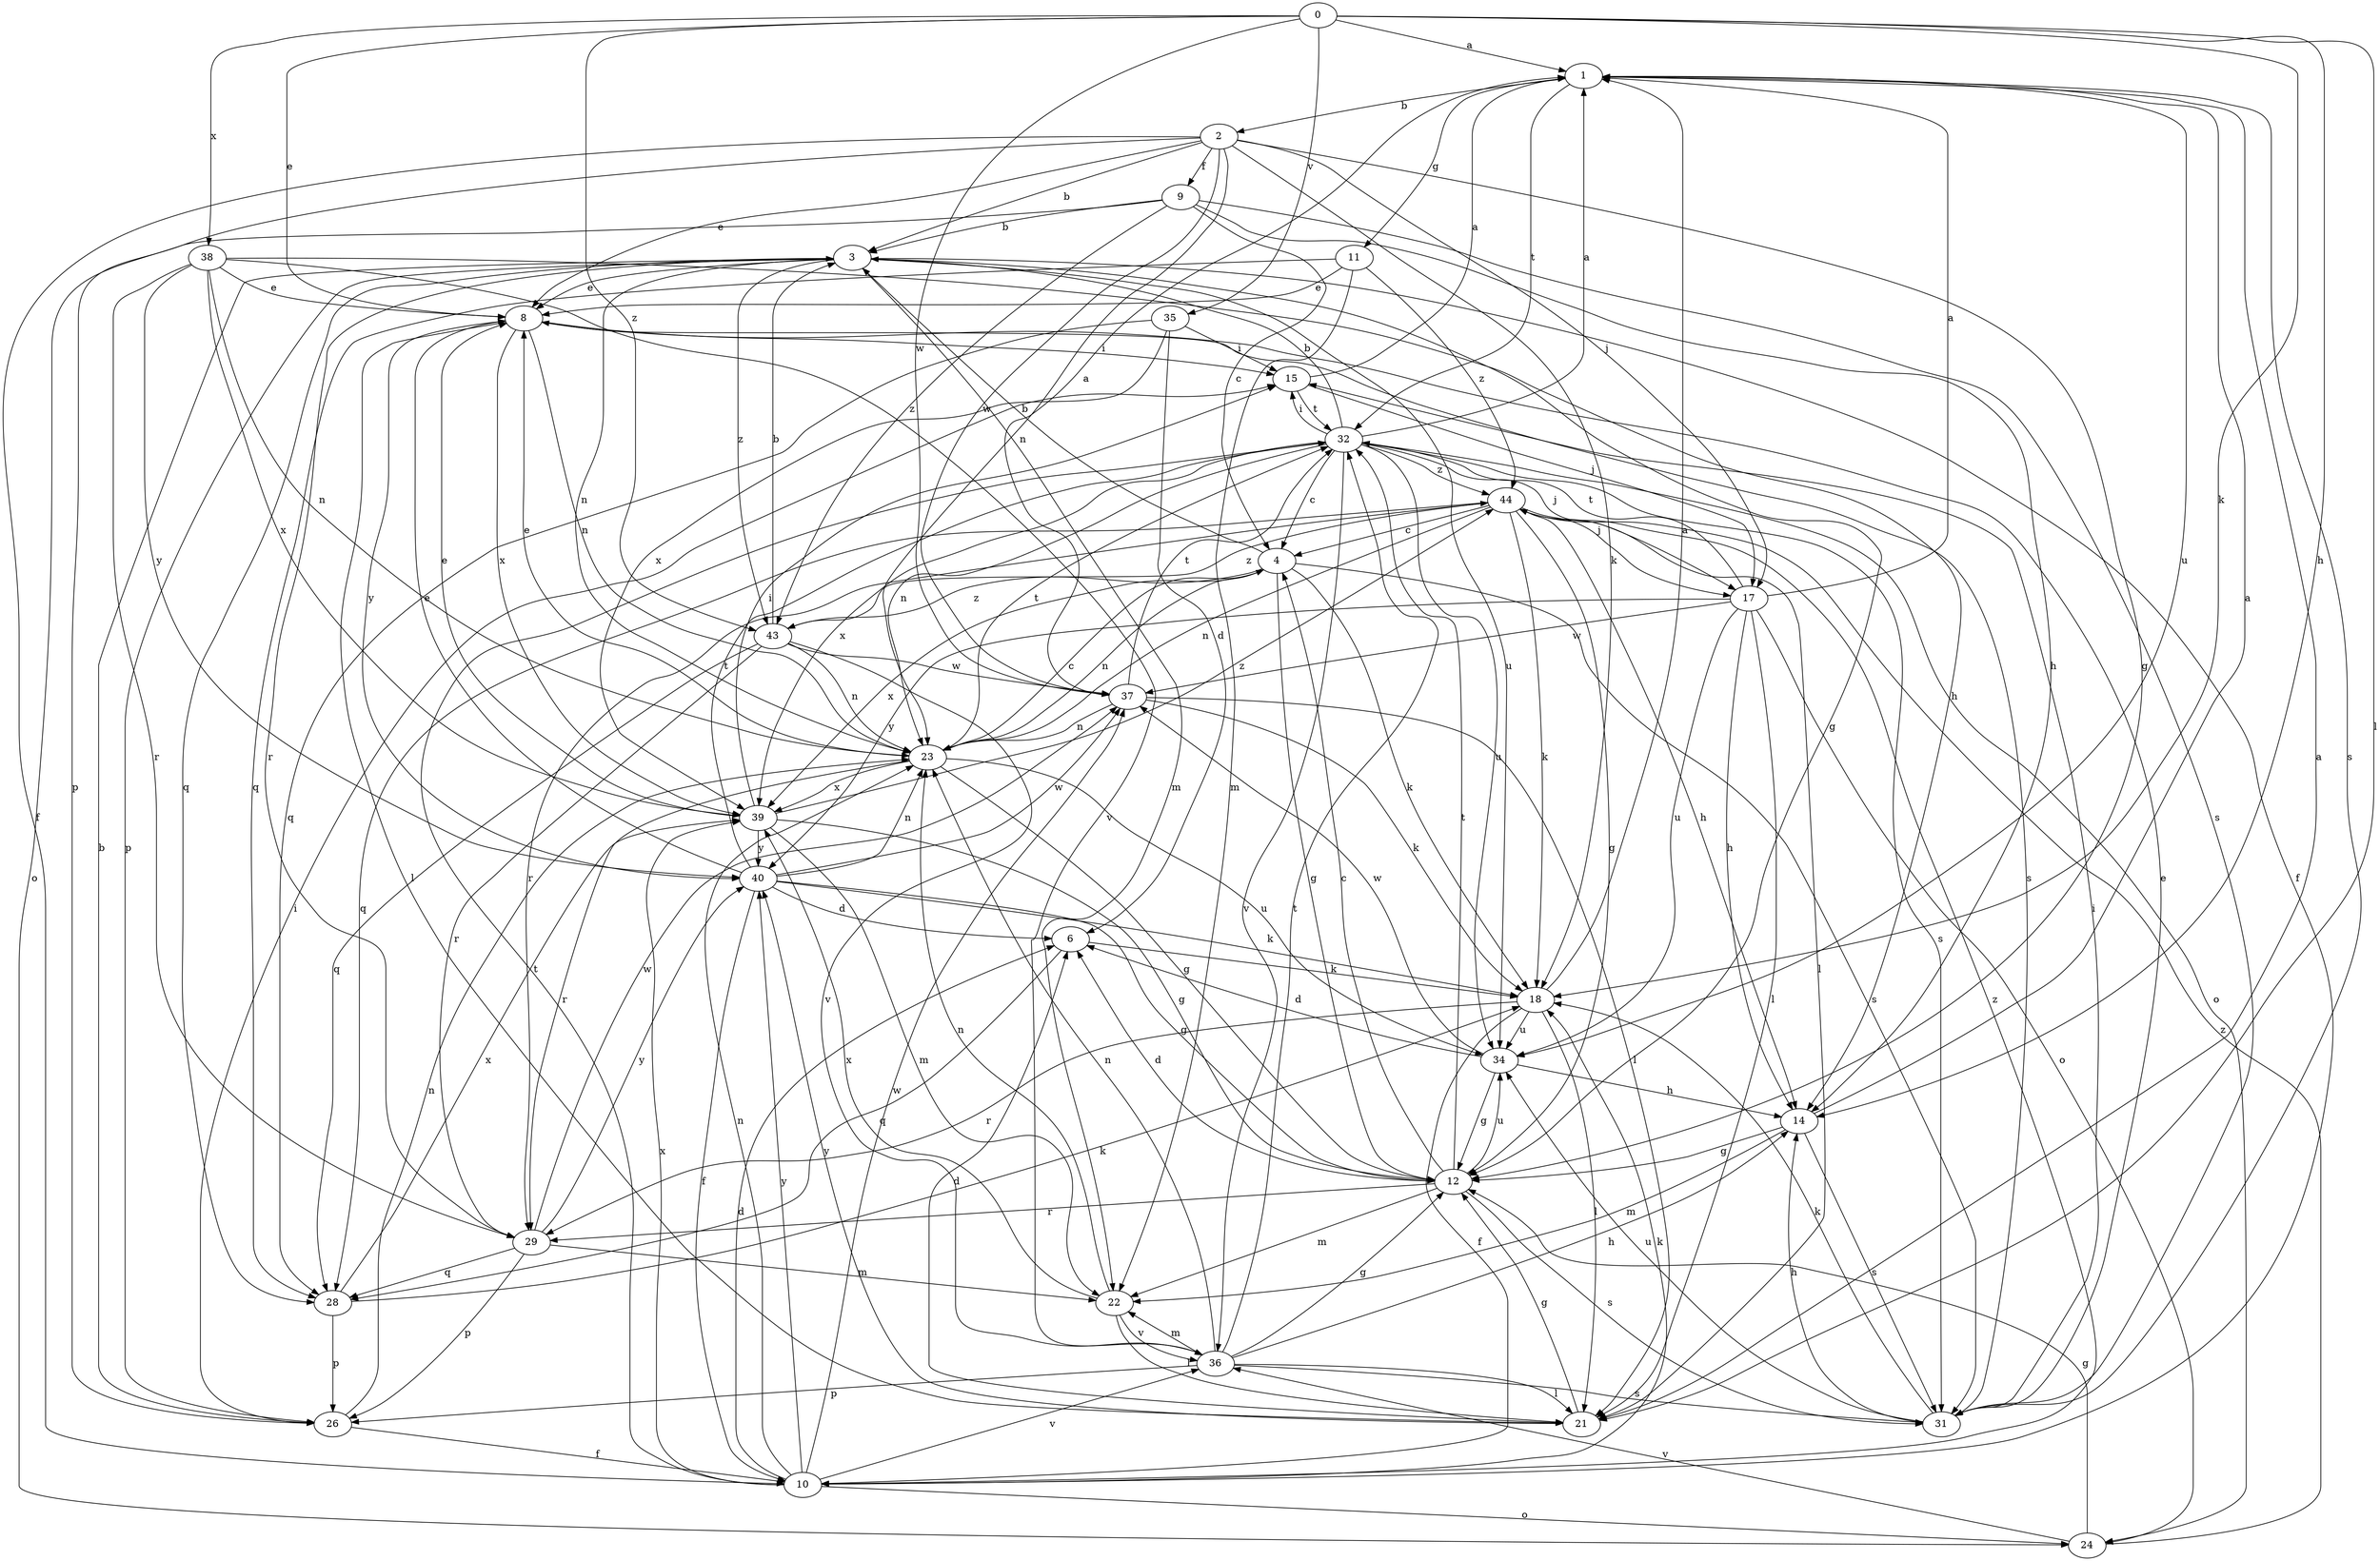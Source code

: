 strict digraph  {
0;
1;
2;
3;
4;
6;
8;
9;
10;
11;
12;
14;
15;
17;
18;
21;
22;
23;
24;
26;
28;
29;
31;
32;
34;
35;
36;
37;
38;
39;
40;
43;
44;
0 -> 1  [label=a];
0 -> 8  [label=e];
0 -> 14  [label=h];
0 -> 18  [label=k];
0 -> 21  [label=l];
0 -> 35  [label=v];
0 -> 37  [label=w];
0 -> 38  [label=x];
0 -> 43  [label=z];
1 -> 2  [label=b];
1 -> 11  [label=g];
1 -> 31  [label=s];
1 -> 32  [label=t];
1 -> 34  [label=u];
2 -> 3  [label=b];
2 -> 8  [label=e];
2 -> 9  [label=f];
2 -> 10  [label=f];
2 -> 12  [label=g];
2 -> 17  [label=j];
2 -> 18  [label=k];
2 -> 23  [label=n];
2 -> 26  [label=p];
2 -> 37  [label=w];
3 -> 8  [label=e];
3 -> 10  [label=f];
3 -> 12  [label=g];
3 -> 22  [label=m];
3 -> 23  [label=n];
3 -> 26  [label=p];
3 -> 28  [label=q];
3 -> 29  [label=r];
3 -> 34  [label=u];
3 -> 43  [label=z];
4 -> 3  [label=b];
4 -> 12  [label=g];
4 -> 18  [label=k];
4 -> 23  [label=n];
4 -> 31  [label=s];
4 -> 39  [label=x];
4 -> 43  [label=z];
6 -> 18  [label=k];
6 -> 28  [label=q];
8 -> 15  [label=i];
8 -> 21  [label=l];
8 -> 23  [label=n];
8 -> 31  [label=s];
8 -> 39  [label=x];
8 -> 40  [label=y];
9 -> 3  [label=b];
9 -> 4  [label=c];
9 -> 14  [label=h];
9 -> 24  [label=o];
9 -> 31  [label=s];
9 -> 43  [label=z];
10 -> 6  [label=d];
10 -> 18  [label=k];
10 -> 23  [label=n];
10 -> 24  [label=o];
10 -> 32  [label=t];
10 -> 36  [label=v];
10 -> 37  [label=w];
10 -> 39  [label=x];
10 -> 40  [label=y];
10 -> 44  [label=z];
11 -> 8  [label=e];
11 -> 22  [label=m];
11 -> 28  [label=q];
11 -> 44  [label=z];
12 -> 4  [label=c];
12 -> 6  [label=d];
12 -> 22  [label=m];
12 -> 29  [label=r];
12 -> 31  [label=s];
12 -> 32  [label=t];
12 -> 34  [label=u];
14 -> 1  [label=a];
14 -> 12  [label=g];
14 -> 22  [label=m];
14 -> 31  [label=s];
15 -> 1  [label=a];
15 -> 17  [label=j];
15 -> 32  [label=t];
17 -> 1  [label=a];
17 -> 14  [label=h];
17 -> 21  [label=l];
17 -> 24  [label=o];
17 -> 32  [label=t];
17 -> 34  [label=u];
17 -> 37  [label=w];
17 -> 40  [label=y];
18 -> 1  [label=a];
18 -> 10  [label=f];
18 -> 21  [label=l];
18 -> 29  [label=r];
18 -> 34  [label=u];
21 -> 1  [label=a];
21 -> 6  [label=d];
21 -> 12  [label=g];
21 -> 40  [label=y];
22 -> 21  [label=l];
22 -> 23  [label=n];
22 -> 36  [label=v];
22 -> 39  [label=x];
23 -> 4  [label=c];
23 -> 8  [label=e];
23 -> 12  [label=g];
23 -> 29  [label=r];
23 -> 32  [label=t];
23 -> 34  [label=u];
23 -> 39  [label=x];
24 -> 12  [label=g];
24 -> 36  [label=v];
24 -> 44  [label=z];
26 -> 3  [label=b];
26 -> 10  [label=f];
26 -> 15  [label=i];
26 -> 23  [label=n];
28 -> 18  [label=k];
28 -> 26  [label=p];
28 -> 39  [label=x];
29 -> 22  [label=m];
29 -> 26  [label=p];
29 -> 28  [label=q];
29 -> 37  [label=w];
29 -> 40  [label=y];
31 -> 8  [label=e];
31 -> 14  [label=h];
31 -> 15  [label=i];
31 -> 18  [label=k];
31 -> 34  [label=u];
32 -> 1  [label=a];
32 -> 3  [label=b];
32 -> 4  [label=c];
32 -> 15  [label=i];
32 -> 17  [label=j];
32 -> 23  [label=n];
32 -> 24  [label=o];
32 -> 31  [label=s];
32 -> 34  [label=u];
32 -> 36  [label=v];
32 -> 39  [label=x];
32 -> 44  [label=z];
34 -> 6  [label=d];
34 -> 12  [label=g];
34 -> 14  [label=h];
34 -> 37  [label=w];
35 -> 6  [label=d];
35 -> 15  [label=i];
35 -> 28  [label=q];
35 -> 39  [label=x];
36 -> 12  [label=g];
36 -> 14  [label=h];
36 -> 21  [label=l];
36 -> 22  [label=m];
36 -> 23  [label=n];
36 -> 26  [label=p];
36 -> 31  [label=s];
36 -> 32  [label=t];
37 -> 1  [label=a];
37 -> 18  [label=k];
37 -> 21  [label=l];
37 -> 23  [label=n];
37 -> 32  [label=t];
38 -> 8  [label=e];
38 -> 14  [label=h];
38 -> 23  [label=n];
38 -> 29  [label=r];
38 -> 36  [label=v];
38 -> 39  [label=x];
38 -> 40  [label=y];
39 -> 8  [label=e];
39 -> 12  [label=g];
39 -> 15  [label=i];
39 -> 22  [label=m];
39 -> 40  [label=y];
39 -> 44  [label=z];
40 -> 6  [label=d];
40 -> 8  [label=e];
40 -> 10  [label=f];
40 -> 12  [label=g];
40 -> 18  [label=k];
40 -> 23  [label=n];
40 -> 32  [label=t];
40 -> 37  [label=w];
43 -> 3  [label=b];
43 -> 23  [label=n];
43 -> 28  [label=q];
43 -> 29  [label=r];
43 -> 36  [label=v];
43 -> 37  [label=w];
43 -> 44  [label=z];
44 -> 4  [label=c];
44 -> 12  [label=g];
44 -> 14  [label=h];
44 -> 17  [label=j];
44 -> 18  [label=k];
44 -> 21  [label=l];
44 -> 23  [label=n];
44 -> 28  [label=q];
44 -> 29  [label=r];
}

